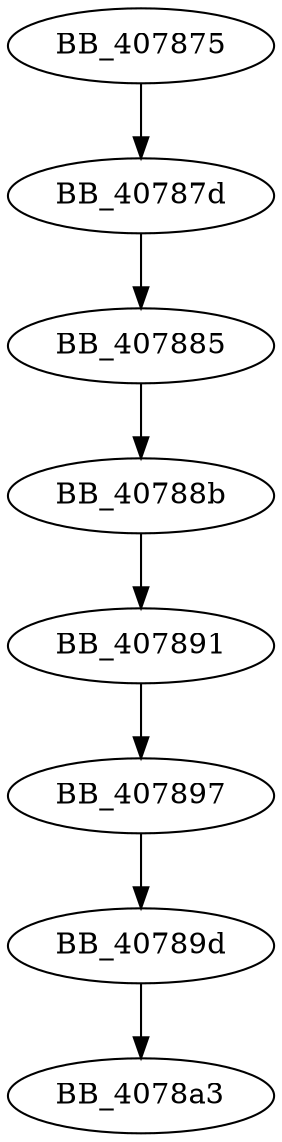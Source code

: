 DiGraph __init_pointers{
BB_407875->BB_40787d
BB_40787d->BB_407885
BB_407885->BB_40788b
BB_40788b->BB_407891
BB_407891->BB_407897
BB_407897->BB_40789d
BB_40789d->BB_4078a3
}
